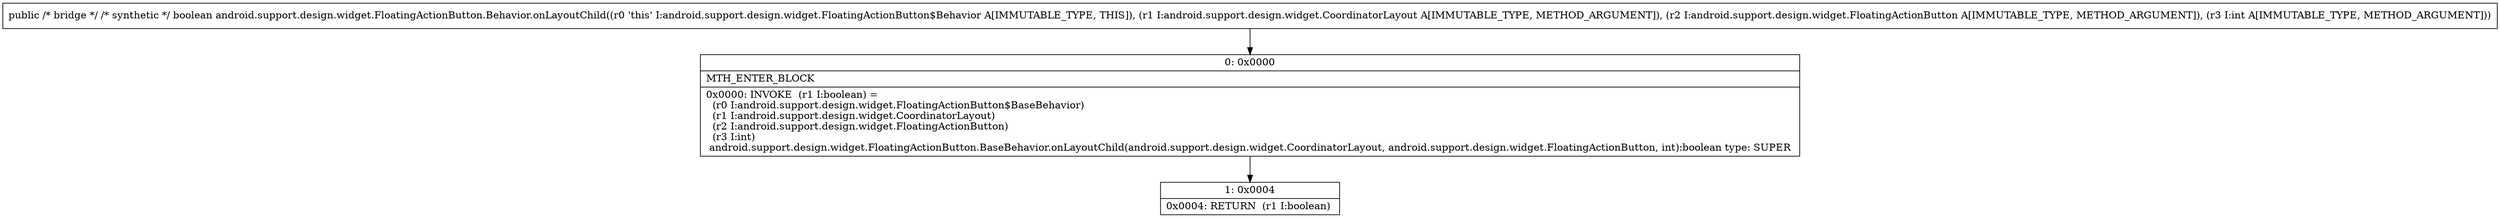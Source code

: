 digraph "CFG forandroid.support.design.widget.FloatingActionButton.Behavior.onLayoutChild(Landroid\/support\/design\/widget\/CoordinatorLayout;Landroid\/support\/design\/widget\/FloatingActionButton;I)Z" {
Node_0 [shape=record,label="{0\:\ 0x0000|MTH_ENTER_BLOCK\l|0x0000: INVOKE  (r1 I:boolean) = \l  (r0 I:android.support.design.widget.FloatingActionButton$BaseBehavior)\l  (r1 I:android.support.design.widget.CoordinatorLayout)\l  (r2 I:android.support.design.widget.FloatingActionButton)\l  (r3 I:int)\l android.support.design.widget.FloatingActionButton.BaseBehavior.onLayoutChild(android.support.design.widget.CoordinatorLayout, android.support.design.widget.FloatingActionButton, int):boolean type: SUPER \l}"];
Node_1 [shape=record,label="{1\:\ 0x0004|0x0004: RETURN  (r1 I:boolean) \l}"];
MethodNode[shape=record,label="{public \/* bridge *\/ \/* synthetic *\/ boolean android.support.design.widget.FloatingActionButton.Behavior.onLayoutChild((r0 'this' I:android.support.design.widget.FloatingActionButton$Behavior A[IMMUTABLE_TYPE, THIS]), (r1 I:android.support.design.widget.CoordinatorLayout A[IMMUTABLE_TYPE, METHOD_ARGUMENT]), (r2 I:android.support.design.widget.FloatingActionButton A[IMMUTABLE_TYPE, METHOD_ARGUMENT]), (r3 I:int A[IMMUTABLE_TYPE, METHOD_ARGUMENT])) }"];
MethodNode -> Node_0;
Node_0 -> Node_1;
}

